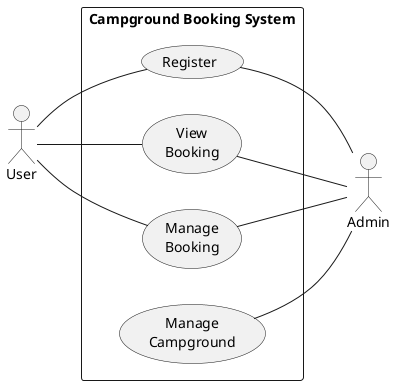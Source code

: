 @startuml Campground Booking System Use Case Diagram
left to right direction
rectangle "Campground Booking System" as CampgroundBookingSystem {
    usecase "Register" as register
    usecase "View\nBooking" as viewBooking
    usecase "Manage\nBooking" as manageBooking
    usecase "Manage\nCampground" as manageCampground
}

actor "User" as user
actor "Admin" as admin

user -- register
user -- viewBooking
user -- manageBooking

register -- admin
viewBooking -- admin
manageBooking -- admin
manageCampground -- admin

@enduml
